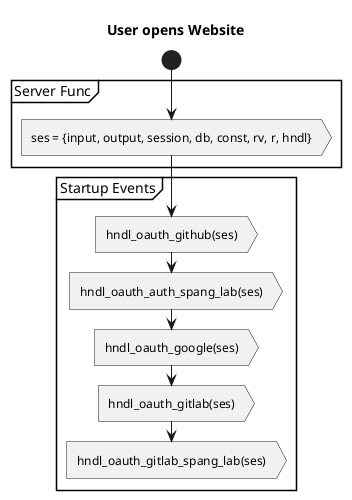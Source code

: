 @startuml
title User opens Website

start

partition "Server Func" {
    :ses = {input, output, session, db, const, rv, r, hndl}>
}
partition "Startup Events" {
    :hndl_oauth_github(ses)>
    :hndl_oauth_auth_spang_lab(ses)>
    :hndl_oauth_google(ses)>
    :hndl_oauth_gitlab(ses)>
    :hndl_oauth_gitlab_spang_lab(ses)>
}

@enduml